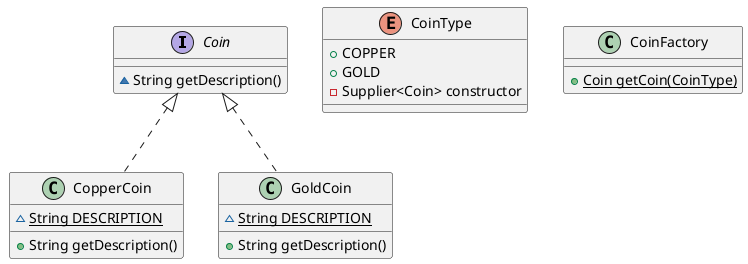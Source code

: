 @startuml
interface Coin {
~ String getDescription()
}
enum CoinType {
+  COPPER
+  GOLD
- Supplier<Coin> constructor
}
class CopperCoin {
~ {static} String DESCRIPTION
+ String getDescription()
}
class CoinFactory {
+ {static} Coin getCoin(CoinType)
}
class GoldCoin {
~ {static} String DESCRIPTION
+ String getDescription()
}


Coin <|.. CopperCoin
Coin <|.. GoldCoin
@enduml